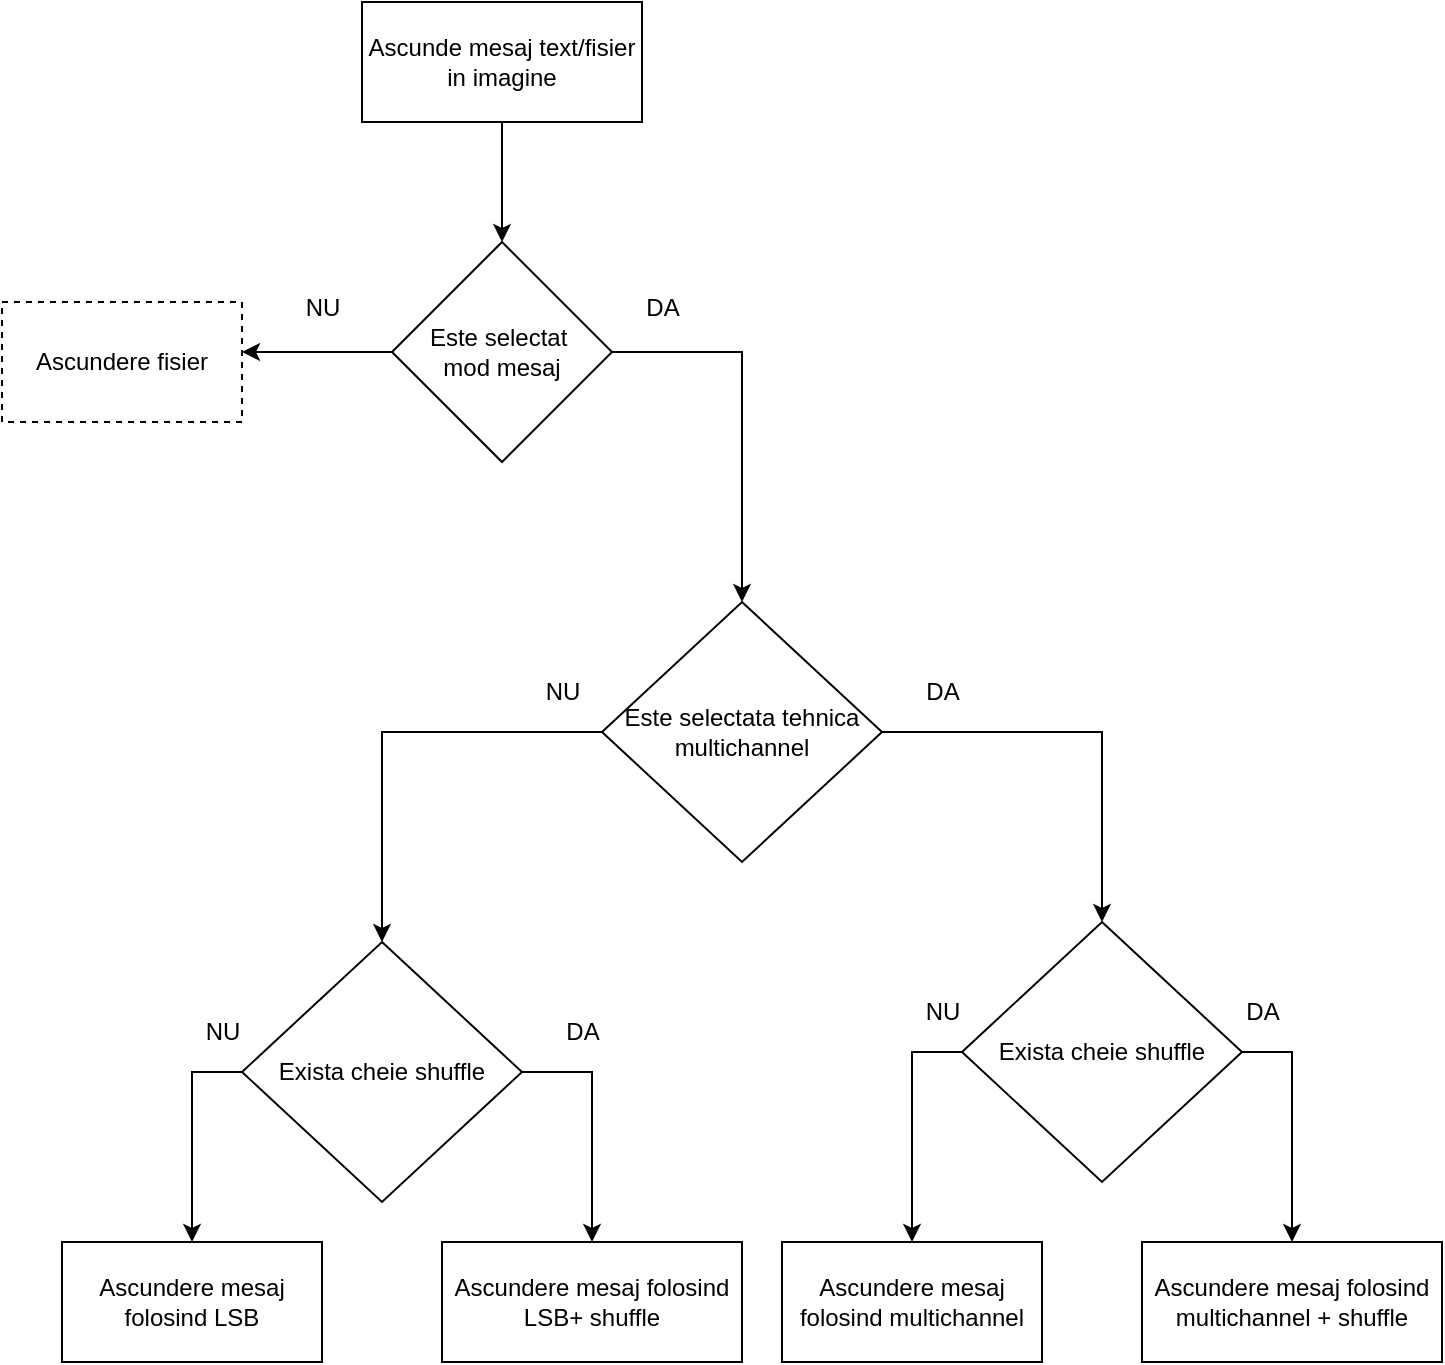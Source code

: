 <mxfile version="27.1.5">
  <diagram name="Page-1" id="60K04EliqW5AXd9F4UF9">
    <mxGraphModel dx="1665" dy="749" grid="1" gridSize="10" guides="1" tooltips="1" connect="1" arrows="1" fold="1" page="1" pageScale="1" pageWidth="2000" pageHeight="2000" math="0" shadow="0">
      <root>
        <mxCell id="0" />
        <mxCell id="1" parent="0" />
        <mxCell id="OAQOF66_hzzCW7mAT8gc-3" style="edgeStyle=orthogonalEdgeStyle;rounded=0;orthogonalLoop=1;jettySize=auto;html=1;exitX=0.5;exitY=1;exitDx=0;exitDy=0;entryX=0.5;entryY=0;entryDx=0;entryDy=0;strokeColor=light-dark(#000000,#3333FF);" edge="1" parent="1" source="OAQOF66_hzzCW7mAT8gc-1" target="OAQOF66_hzzCW7mAT8gc-2">
          <mxGeometry relative="1" as="geometry" />
        </mxCell>
        <mxCell id="OAQOF66_hzzCW7mAT8gc-1" value="Ascunde mesaj text/fisier in imagine" style="rounded=0;whiteSpace=wrap;html=1;" vertex="1" parent="1">
          <mxGeometry x="660" y="320" width="140" height="60" as="geometry" />
        </mxCell>
        <mxCell id="OAQOF66_hzzCW7mAT8gc-4" style="edgeStyle=orthogonalEdgeStyle;rounded=0;orthogonalLoop=1;jettySize=auto;html=1;exitX=1;exitY=0.5;exitDx=0;exitDy=0;entryX=0.5;entryY=0;entryDx=0;entryDy=0;strokeColor=light-dark(#000000,#3333FF);" edge="1" parent="1" source="OAQOF66_hzzCW7mAT8gc-2" target="OAQOF66_hzzCW7mAT8gc-8">
          <mxGeometry relative="1" as="geometry">
            <mxPoint x="860" y="535" as="targetPoint" />
          </mxGeometry>
        </mxCell>
        <mxCell id="OAQOF66_hzzCW7mAT8gc-6" style="edgeStyle=orthogonalEdgeStyle;rounded=0;orthogonalLoop=1;jettySize=auto;html=1;exitX=0;exitY=0.5;exitDx=0;exitDy=0;strokeColor=light-dark(#000000,#3333FF);" edge="1" parent="1" source="OAQOF66_hzzCW7mAT8gc-2">
          <mxGeometry relative="1" as="geometry">
            <mxPoint x="600" y="495" as="targetPoint" />
          </mxGeometry>
        </mxCell>
        <mxCell id="OAQOF66_hzzCW7mAT8gc-2" value="Este selectat&amp;nbsp;&lt;div&gt;m&lt;span style=&quot;background-color: transparent; color: light-dark(rgb(0, 0, 0), rgb(255, 255, 255));&quot;&gt;od mesaj&lt;/span&gt;&lt;/div&gt;" style="rhombus;whiteSpace=wrap;html=1;" vertex="1" parent="1">
          <mxGeometry x="675" y="440" width="110" height="110" as="geometry" />
        </mxCell>
        <mxCell id="OAQOF66_hzzCW7mAT8gc-5" value="&lt;font style=&quot;color: light-dark(rgb(0, 0, 0), rgb(153, 153, 255));&quot;&gt;DA&lt;/font&gt;" style="text;html=1;align=center;verticalAlign=middle;resizable=0;points=[];autosize=1;strokeColor=none;fillColor=none;" vertex="1" parent="1">
          <mxGeometry x="790" y="458" width="40" height="30" as="geometry" />
        </mxCell>
        <mxCell id="OAQOF66_hzzCW7mAT8gc-7" value="&lt;font style=&quot;color: light-dark(rgb(0, 0, 0), rgb(153, 153, 255));&quot;&gt;NU&lt;/font&gt;" style="text;html=1;align=center;verticalAlign=middle;resizable=0;points=[];autosize=1;strokeColor=none;fillColor=none;" vertex="1" parent="1">
          <mxGeometry x="620" y="458" width="40" height="30" as="geometry" />
        </mxCell>
        <mxCell id="OAQOF66_hzzCW7mAT8gc-9" style="edgeStyle=orthogonalEdgeStyle;rounded=0;orthogonalLoop=1;jettySize=auto;html=1;exitX=1;exitY=0.5;exitDx=0;exitDy=0;entryX=0.5;entryY=0;entryDx=0;entryDy=0;strokeColor=light-dark(#000000,#3333FF);" edge="1" parent="1" source="OAQOF66_hzzCW7mAT8gc-8" target="OAQOF66_hzzCW7mAT8gc-12">
          <mxGeometry relative="1" as="geometry">
            <mxPoint x="1010" y="685" as="targetPoint" />
          </mxGeometry>
        </mxCell>
        <mxCell id="OAQOF66_hzzCW7mAT8gc-26" style="edgeStyle=orthogonalEdgeStyle;rounded=0;orthogonalLoop=1;jettySize=auto;html=1;exitX=0;exitY=0.5;exitDx=0;exitDy=0;entryX=0.5;entryY=0;entryDx=0;entryDy=0;strokeColor=light-dark(#000000,#3333FF);" edge="1" parent="1" source="OAQOF66_hzzCW7mAT8gc-8" target="OAQOF66_hzzCW7mAT8gc-21">
          <mxGeometry relative="1" as="geometry" />
        </mxCell>
        <mxCell id="OAQOF66_hzzCW7mAT8gc-8" value="Este selectata tehnica multichannel" style="rhombus;whiteSpace=wrap;html=1;" vertex="1" parent="1">
          <mxGeometry x="780" y="620" width="140" height="130" as="geometry" />
        </mxCell>
        <mxCell id="OAQOF66_hzzCW7mAT8gc-10" value="&lt;font style=&quot;color: light-dark(rgb(0, 0, 0), rgb(153, 153, 255));&quot;&gt;DA&lt;/font&gt;" style="text;html=1;align=center;verticalAlign=middle;resizable=0;points=[];autosize=1;strokeColor=none;fillColor=none;" vertex="1" parent="1">
          <mxGeometry x="930" y="650" width="40" height="30" as="geometry" />
        </mxCell>
        <mxCell id="OAQOF66_hzzCW7mAT8gc-13" style="edgeStyle=orthogonalEdgeStyle;rounded=0;orthogonalLoop=1;jettySize=auto;html=1;exitX=1;exitY=0.5;exitDx=0;exitDy=0;entryX=0.5;entryY=0;entryDx=0;entryDy=0;strokeColor=light-dark(#000000,#3333FF);" edge="1" parent="1" source="OAQOF66_hzzCW7mAT8gc-12" target="OAQOF66_hzzCW7mAT8gc-18">
          <mxGeometry relative="1" as="geometry">
            <mxPoint x="1150" y="845" as="targetPoint" />
          </mxGeometry>
        </mxCell>
        <mxCell id="OAQOF66_hzzCW7mAT8gc-15" style="edgeStyle=orthogonalEdgeStyle;rounded=0;orthogonalLoop=1;jettySize=auto;html=1;exitX=0;exitY=0.5;exitDx=0;exitDy=0;entryX=0.5;entryY=0;entryDx=0;entryDy=0;strokeColor=light-dark(#000000,#3333FF);" edge="1" parent="1" source="OAQOF66_hzzCW7mAT8gc-12" target="OAQOF66_hzzCW7mAT8gc-17">
          <mxGeometry relative="1" as="geometry">
            <mxPoint x="910" y="845" as="targetPoint" />
          </mxGeometry>
        </mxCell>
        <mxCell id="OAQOF66_hzzCW7mAT8gc-12" value="Exista cheie shuffle" style="rhombus;whiteSpace=wrap;html=1;" vertex="1" parent="1">
          <mxGeometry x="960" y="780" width="140" height="130" as="geometry" />
        </mxCell>
        <mxCell id="OAQOF66_hzzCW7mAT8gc-14" value="&lt;font style=&quot;color: light-dark(rgb(0, 0, 0), rgb(153, 153, 255));&quot;&gt;DA&lt;/font&gt;" style="text;html=1;align=center;verticalAlign=middle;resizable=0;points=[];autosize=1;strokeColor=none;fillColor=none;" vertex="1" parent="1">
          <mxGeometry x="1090" y="810" width="40" height="30" as="geometry" />
        </mxCell>
        <mxCell id="OAQOF66_hzzCW7mAT8gc-16" value="&lt;font style=&quot;color: light-dark(rgb(0, 0, 0), rgb(153, 153, 255));&quot;&gt;NU&lt;/font&gt;" style="text;html=1;align=center;verticalAlign=middle;resizable=0;points=[];autosize=1;strokeColor=none;fillColor=none;" vertex="1" parent="1">
          <mxGeometry x="930" y="810" width="40" height="30" as="geometry" />
        </mxCell>
        <mxCell id="OAQOF66_hzzCW7mAT8gc-17" value="Ascundere mesaj folosind multichannel" style="rounded=0;whiteSpace=wrap;html=1;" vertex="1" parent="1">
          <mxGeometry x="870" y="940" width="130" height="60" as="geometry" />
        </mxCell>
        <mxCell id="OAQOF66_hzzCW7mAT8gc-18" value="Ascundere mesaj folosind multichannel + shuffle" style="rounded=0;whiteSpace=wrap;html=1;" vertex="1" parent="1">
          <mxGeometry x="1050" y="940" width="150" height="60" as="geometry" />
        </mxCell>
        <mxCell id="OAQOF66_hzzCW7mAT8gc-19" style="edgeStyle=orthogonalEdgeStyle;rounded=0;orthogonalLoop=1;jettySize=auto;html=1;exitX=1;exitY=0.5;exitDx=0;exitDy=0;entryX=0.5;entryY=0;entryDx=0;entryDy=0;strokeColor=light-dark(#000000,#3333FF);" edge="1" parent="1" source="OAQOF66_hzzCW7mAT8gc-21" target="OAQOF66_hzzCW7mAT8gc-25">
          <mxGeometry relative="1" as="geometry">
            <mxPoint x="800" y="845" as="targetPoint" />
          </mxGeometry>
        </mxCell>
        <mxCell id="OAQOF66_hzzCW7mAT8gc-20" style="edgeStyle=orthogonalEdgeStyle;rounded=0;orthogonalLoop=1;jettySize=auto;html=1;exitX=0;exitY=0.5;exitDx=0;exitDy=0;entryX=0.5;entryY=0;entryDx=0;entryDy=0;strokeColor=light-dark(#000000,#3333FF);" edge="1" parent="1" source="OAQOF66_hzzCW7mAT8gc-21" target="OAQOF66_hzzCW7mAT8gc-24">
          <mxGeometry relative="1" as="geometry">
            <mxPoint x="560" y="845" as="targetPoint" />
          </mxGeometry>
        </mxCell>
        <mxCell id="OAQOF66_hzzCW7mAT8gc-21" value="Exista cheie shuffle" style="rhombus;whiteSpace=wrap;html=1;" vertex="1" parent="1">
          <mxGeometry x="600" y="790" width="140" height="130" as="geometry" />
        </mxCell>
        <mxCell id="OAQOF66_hzzCW7mAT8gc-22" value="&lt;font style=&quot;color: light-dark(rgb(0, 0, 0), rgb(153, 153, 255));&quot;&gt;DA&lt;/font&gt;" style="text;html=1;align=center;verticalAlign=middle;resizable=0;points=[];autosize=1;strokeColor=none;fillColor=none;" vertex="1" parent="1">
          <mxGeometry x="750" y="820" width="40" height="30" as="geometry" />
        </mxCell>
        <mxCell id="OAQOF66_hzzCW7mAT8gc-23" value="&lt;font style=&quot;color: light-dark(rgb(0, 0, 0), rgb(153, 153, 255));&quot;&gt;NU&lt;/font&gt;" style="text;html=1;align=center;verticalAlign=middle;resizable=0;points=[];autosize=1;strokeColor=none;fillColor=none;" vertex="1" parent="1">
          <mxGeometry x="570" y="820" width="40" height="30" as="geometry" />
        </mxCell>
        <mxCell id="OAQOF66_hzzCW7mAT8gc-24" value="Ascundere mesaj folosind LSB" style="rounded=0;whiteSpace=wrap;html=1;" vertex="1" parent="1">
          <mxGeometry x="510" y="940" width="130" height="60" as="geometry" />
        </mxCell>
        <mxCell id="OAQOF66_hzzCW7mAT8gc-25" value="Ascundere mesaj folosind LSB+ shuffle" style="rounded=0;whiteSpace=wrap;html=1;" vertex="1" parent="1">
          <mxGeometry x="700" y="940" width="150" height="60" as="geometry" />
        </mxCell>
        <mxCell id="OAQOF66_hzzCW7mAT8gc-27" value="&lt;font style=&quot;color: light-dark(rgb(0, 0, 0), rgb(153, 153, 255));&quot;&gt;NU&lt;/font&gt;" style="text;html=1;align=center;verticalAlign=middle;resizable=0;points=[];autosize=1;strokeColor=none;fillColor=none;" vertex="1" parent="1">
          <mxGeometry x="740" y="650" width="40" height="30" as="geometry" />
        </mxCell>
        <mxCell id="OAQOF66_hzzCW7mAT8gc-28" value="Ascundere fisier" style="rounded=0;whiteSpace=wrap;html=1;dashed=1;" vertex="1" parent="1">
          <mxGeometry x="480" y="470" width="120" height="60" as="geometry" />
        </mxCell>
      </root>
    </mxGraphModel>
  </diagram>
</mxfile>
